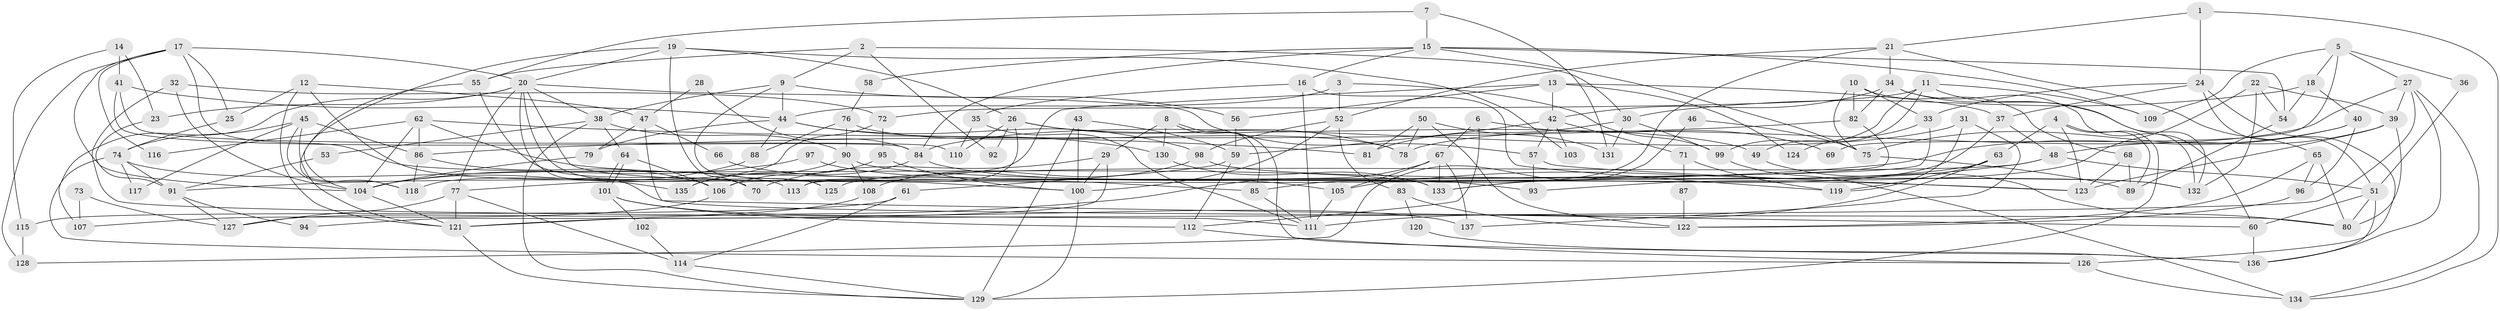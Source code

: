 // coarse degree distribution, {3: 0.1797752808988764, 7: 0.12359550561797752, 6: 0.15730337078651685, 5: 0.1797752808988764, 4: 0.14606741573033707, 12: 0.011235955056179775, 8: 0.056179775280898875, 9: 0.033707865168539325, 2: 0.11235955056179775}
// Generated by graph-tools (version 1.1) at 2025/23/03/03/25 07:23:56]
// undirected, 137 vertices, 274 edges
graph export_dot {
graph [start="1"]
  node [color=gray90,style=filled];
  1;
  2;
  3;
  4;
  5;
  6;
  7;
  8;
  9;
  10;
  11;
  12;
  13;
  14;
  15;
  16;
  17;
  18;
  19;
  20;
  21;
  22;
  23;
  24;
  25;
  26;
  27;
  28;
  29;
  30;
  31;
  32;
  33;
  34;
  35;
  36;
  37;
  38;
  39;
  40;
  41;
  42;
  43;
  44;
  45;
  46;
  47;
  48;
  49;
  50;
  51;
  52;
  53;
  54;
  55;
  56;
  57;
  58;
  59;
  60;
  61;
  62;
  63;
  64;
  65;
  66;
  67;
  68;
  69;
  70;
  71;
  72;
  73;
  74;
  75;
  76;
  77;
  78;
  79;
  80;
  81;
  82;
  83;
  84;
  85;
  86;
  87;
  88;
  89;
  90;
  91;
  92;
  93;
  94;
  95;
  96;
  97;
  98;
  99;
  100;
  101;
  102;
  103;
  104;
  105;
  106;
  107;
  108;
  109;
  110;
  111;
  112;
  113;
  114;
  115;
  116;
  117;
  118;
  119;
  120;
  121;
  122;
  123;
  124;
  125;
  126;
  127;
  128;
  129;
  130;
  131;
  132;
  133;
  134;
  135;
  136;
  137;
  1 -- 21;
  1 -- 134;
  1 -- 24;
  2 -- 55;
  2 -- 9;
  2 -- 30;
  2 -- 92;
  3 -- 52;
  3 -- 99;
  3 -- 44;
  4 -- 123;
  4 -- 129;
  4 -- 63;
  4 -- 89;
  5 -- 27;
  5 -- 18;
  5 -- 36;
  5 -- 69;
  5 -- 109;
  6 -- 112;
  6 -- 67;
  6 -- 69;
  7 -- 15;
  7 -- 131;
  7 -- 55;
  8 -- 29;
  8 -- 136;
  8 -- 85;
  8 -- 130;
  9 -- 38;
  9 -- 44;
  9 -- 56;
  9 -- 125;
  10 -- 82;
  10 -- 68;
  10 -- 33;
  10 -- 75;
  11 -- 109;
  11 -- 72;
  11 -- 49;
  11 -- 99;
  11 -- 132;
  12 -- 135;
  12 -- 25;
  12 -- 47;
  12 -- 121;
  13 -- 37;
  13 -- 42;
  13 -- 56;
  13 -- 77;
  13 -- 124;
  14 -- 41;
  14 -- 23;
  14 -- 115;
  15 -- 16;
  15 -- 54;
  15 -- 58;
  15 -- 75;
  15 -- 84;
  15 -- 109;
  16 -- 111;
  16 -- 35;
  16 -- 119;
  17 -- 133;
  17 -- 20;
  17 -- 25;
  17 -- 104;
  17 -- 116;
  17 -- 128;
  18 -- 40;
  18 -- 54;
  18 -- 30;
  19 -- 118;
  19 -- 20;
  19 -- 26;
  19 -- 70;
  19 -- 103;
  20 -- 100;
  20 -- 80;
  20 -- 23;
  20 -- 38;
  20 -- 57;
  20 -- 77;
  20 -- 107;
  20 -- 125;
  21 -- 34;
  21 -- 52;
  21 -- 65;
  21 -- 85;
  22 -- 39;
  22 -- 132;
  22 -- 54;
  22 -- 93;
  23 -- 91;
  24 -- 37;
  24 -- 33;
  24 -- 51;
  24 -- 126;
  25 -- 74;
  26 -- 78;
  26 -- 49;
  26 -- 92;
  26 -- 110;
  26 -- 113;
  27 -- 121;
  27 -- 134;
  27 -- 39;
  27 -- 78;
  27 -- 136;
  28 -- 47;
  28 -- 84;
  29 -- 70;
  29 -- 100;
  29 -- 94;
  30 -- 81;
  30 -- 99;
  30 -- 131;
  31 -- 119;
  31 -- 137;
  31 -- 84;
  32 -- 111;
  32 -- 104;
  32 -- 72;
  33 -- 113;
  33 -- 124;
  34 -- 42;
  34 -- 60;
  34 -- 82;
  34 -- 132;
  35 -- 110;
  35 -- 111;
  36 -- 51;
  37 -- 133;
  37 -- 48;
  38 -- 90;
  38 -- 53;
  38 -- 64;
  38 -- 129;
  39 -- 48;
  39 -- 80;
  39 -- 123;
  40 -- 96;
  40 -- 75;
  40 -- 91;
  41 -- 44;
  41 -- 84;
  41 -- 110;
  42 -- 59;
  42 -- 57;
  42 -- 71;
  42 -- 103;
  43 -- 129;
  43 -- 100;
  43 -- 59;
  44 -- 79;
  44 -- 88;
  44 -- 98;
  44 -- 130;
  45 -- 86;
  45 -- 121;
  45 -- 74;
  45 -- 117;
  45 -- 118;
  46 -- 128;
  46 -- 75;
  47 -- 60;
  47 -- 66;
  47 -- 79;
  48 -- 125;
  48 -- 51;
  48 -- 105;
  49 -- 80;
  50 -- 78;
  50 -- 81;
  50 -- 122;
  50 -- 131;
  51 -- 80;
  51 -- 60;
  51 -- 136;
  52 -- 100;
  52 -- 98;
  52 -- 83;
  53 -- 91;
  54 -- 89;
  55 -- 104;
  55 -- 70;
  56 -- 59;
  57 -- 93;
  57 -- 123;
  58 -- 76;
  59 -- 61;
  59 -- 112;
  60 -- 136;
  61 -- 114;
  61 -- 115;
  62 -- 123;
  62 -- 104;
  62 -- 81;
  62 -- 86;
  62 -- 116;
  63 -- 133;
  63 -- 111;
  63 -- 119;
  64 -- 101;
  64 -- 101;
  64 -- 106;
  65 -- 80;
  65 -- 96;
  65 -- 122;
  66 -- 85;
  67 -- 105;
  67 -- 121;
  67 -- 133;
  67 -- 137;
  68 -- 123;
  68 -- 89;
  71 -- 119;
  71 -- 87;
  72 -- 118;
  72 -- 95;
  73 -- 127;
  73 -- 107;
  74 -- 113;
  74 -- 91;
  74 -- 117;
  74 -- 126;
  75 -- 89;
  76 -- 90;
  76 -- 88;
  76 -- 78;
  77 -- 114;
  77 -- 121;
  77 -- 127;
  79 -- 104;
  82 -- 106;
  82 -- 86;
  83 -- 122;
  83 -- 120;
  84 -- 93;
  84 -- 135;
  85 -- 111;
  86 -- 106;
  86 -- 118;
  87 -- 122;
  88 -- 104;
  90 -- 132;
  90 -- 108;
  90 -- 135;
  91 -- 94;
  91 -- 127;
  95 -- 106;
  95 -- 100;
  96 -- 122;
  97 -- 105;
  97 -- 104;
  98 -- 132;
  98 -- 108;
  99 -- 134;
  100 -- 129;
  101 -- 112;
  101 -- 102;
  101 -- 137;
  102 -- 114;
  104 -- 121;
  105 -- 111;
  106 -- 107;
  108 -- 127;
  112 -- 126;
  114 -- 129;
  115 -- 128;
  120 -- 136;
  121 -- 129;
  126 -- 134;
  130 -- 133;
}
